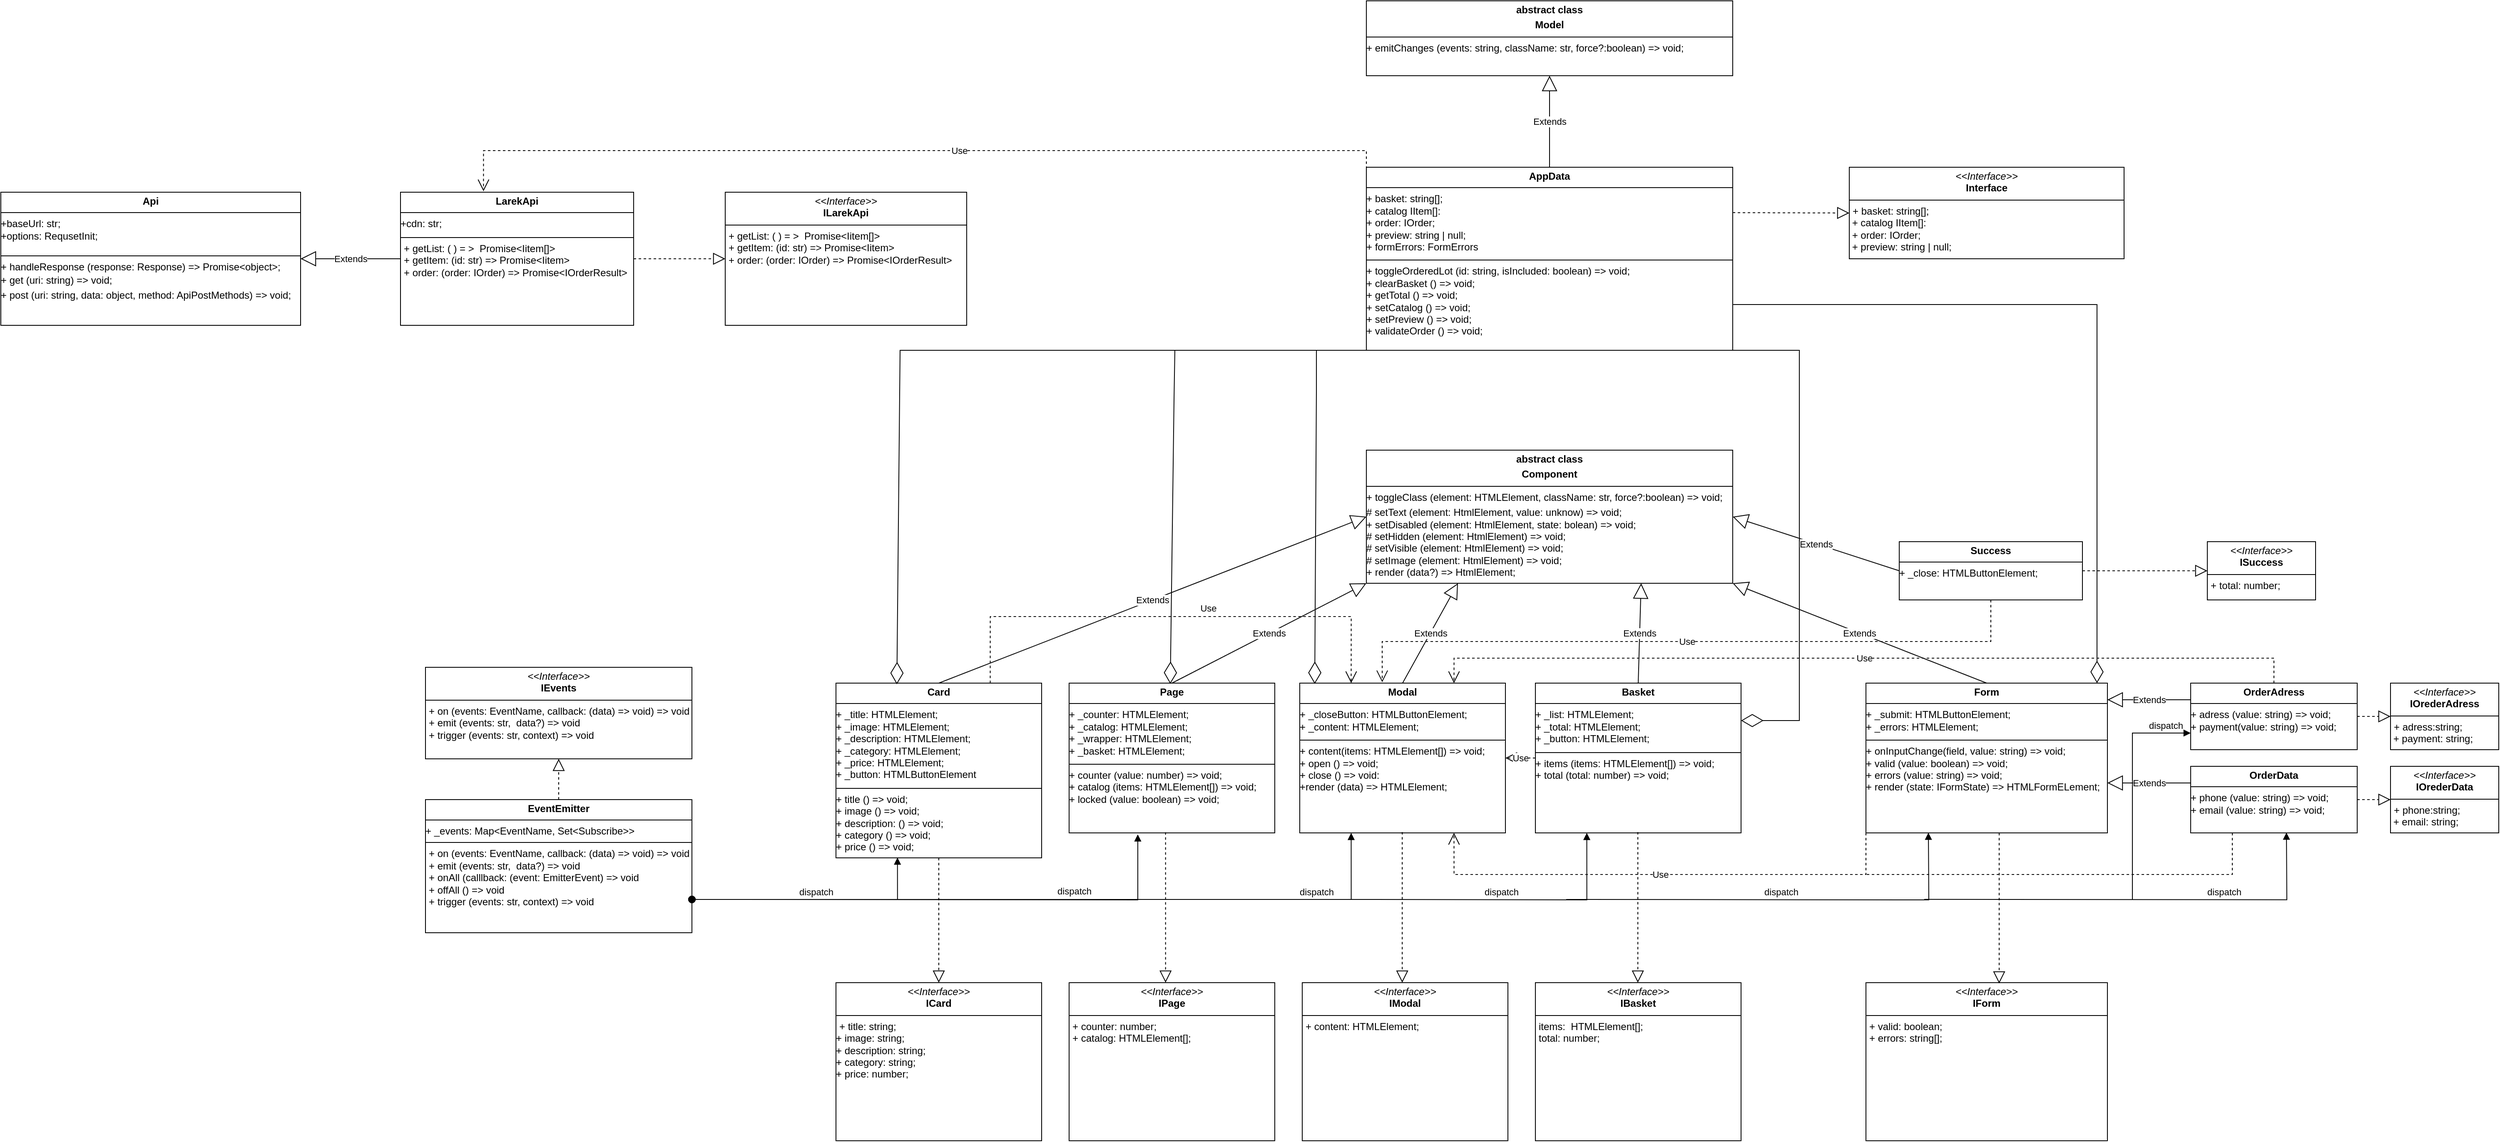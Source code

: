 <mxfile version="24.4.0" type="github">
  <diagram name="Страница — 1" id="z3P2CDi4im3vI8IVjc8o">
    <mxGraphModel dx="4687" dy="3501" grid="1" gridSize="10" guides="1" tooltips="1" connect="1" arrows="1" fold="1" page="1" pageScale="1" pageWidth="827" pageHeight="1169" background="#ffffff" math="0" shadow="0">
      <root>
        <mxCell id="0" />
        <mxCell id="1" parent="0" />
        <mxCell id="5842s0LLyivOS5_dFz7O-1" value="&lt;p style=&quot;margin:0px;margin-top:4px;text-align:center;&quot;&gt;&lt;i&gt;&amp;lt;&amp;lt;Interface&amp;gt;&amp;gt;&lt;/i&gt;&lt;br&gt;&lt;b&gt;ILarekApi&lt;/b&gt;&lt;/p&gt;&lt;hr size=&quot;1&quot; style=&quot;border-style:solid;&quot;&gt;&lt;p style=&quot;margin:0px;margin-left:4px;&quot;&gt;&lt;span style=&quot;background-color: initial;&quot;&gt;+ getList: ( ) = &amp;gt;&amp;nbsp; Promise&amp;lt;Iitem[]&amp;gt;&lt;/span&gt;&lt;br&gt;&lt;/p&gt;&lt;p style=&quot;margin:0px;margin-left:4px;&quot;&gt;+ getItem: (id: str) =&amp;gt; Promise&amp;lt;Iitem&amp;gt;&lt;/p&gt;&lt;p style=&quot;margin:0px;margin-left:4px;&quot;&gt;+ order: (order: IOrder) =&amp;gt; Promise&amp;lt;IOrderResult&amp;gt;&lt;/p&gt;" style="verticalAlign=top;align=left;overflow=fill;html=1;whiteSpace=wrap;" parent="1" vertex="1">
          <mxGeometry x="-1410" y="-1190" width="290" height="160" as="geometry" />
        </mxCell>
        <mxCell id="5842s0LLyivOS5_dFz7O-2" value="&lt;p style=&quot;margin:0px;margin-top:4px;text-align:center;&quot;&gt;&lt;b&gt;LarekApi&lt;/b&gt;&lt;/p&gt;&lt;hr size=&quot;1&quot; style=&quot;border-style:solid;&quot;&gt;+cdn: str;&lt;br&gt;&lt;div style=&quot;height:2px;&quot;&gt;&lt;/div&gt;&lt;hr size=&quot;1&quot; style=&quot;border-style:solid;&quot;&gt;&lt;div style=&quot;height:2px;&quot;&gt;&lt;p style=&quot;margin: 0px 0px 0px 4px;&quot;&gt;&lt;span style=&quot;background-color: initial;&quot;&gt;+ getList: ( ) = &amp;gt;&amp;nbsp; Promise&amp;lt;Iitem[]&amp;gt;&lt;/span&gt;&lt;br&gt;&lt;/p&gt;&lt;p style=&quot;margin: 0px 0px 0px 4px;&quot;&gt;+ getItem: (id: str) =&amp;gt; Promise&amp;lt;Iitem&amp;gt;&lt;/p&gt;&lt;p style=&quot;margin: 0px 0px 0px 4px;&quot;&gt;+ order: (order: IOrder) =&amp;gt; Promise&amp;lt;IOrderResult&amp;gt;&lt;/p&gt;&lt;/div&gt;" style="verticalAlign=top;align=left;overflow=fill;html=1;whiteSpace=wrap;" parent="1" vertex="1">
          <mxGeometry x="-1800" y="-1190" width="280" height="160" as="geometry" />
        </mxCell>
        <mxCell id="5842s0LLyivOS5_dFz7O-3" value="" style="endArrow=block;dashed=1;endFill=0;endSize=12;html=1;rounded=0;exitX=1;exitY=0.5;exitDx=0;exitDy=0;entryX=0;entryY=0.5;entryDx=0;entryDy=0;" parent="1" source="5842s0LLyivOS5_dFz7O-2" target="5842s0LLyivOS5_dFz7O-1" edge="1">
          <mxGeometry width="160" relative="1" as="geometry">
            <mxPoint x="-1660" y="-1060" as="sourcePoint" />
            <mxPoint x="-1500" y="-1060" as="targetPoint" />
          </mxGeometry>
        </mxCell>
        <mxCell id="5842s0LLyivOS5_dFz7O-4" value="&lt;p style=&quot;margin:0px;margin-top:4px;text-align:center;&quot;&gt;&lt;b&gt;Api&lt;/b&gt;&lt;/p&gt;&lt;hr size=&quot;1&quot; style=&quot;border-style:solid;&quot;&gt;+baseUrl: str;&lt;div&gt;+options: RequsetInit;&lt;br&gt;&lt;div style=&quot;height:2px;&quot;&gt;&lt;br&gt;&lt;/div&gt;&lt;div style=&quot;height:2px;&quot;&gt;&lt;br&gt;&lt;/div&gt;&lt;div style=&quot;height:2px;&quot;&gt;&lt;br&gt;&lt;/div&gt;&lt;div style=&quot;height:2px;&quot;&gt;&lt;br&gt;&lt;/div&gt;&lt;div style=&quot;height:2px;&quot;&gt;&lt;br&gt;&lt;/div&gt;&lt;hr size=&quot;1&quot; style=&quot;border-style:solid;&quot;&gt;&lt;div style=&quot;height:2px;&quot;&gt;+ handleResponse (response: Response) =&amp;gt; Promise&amp;lt;object&amp;gt;;&lt;/div&gt;&lt;/div&gt;&lt;div style=&quot;height:2px;&quot;&gt;&lt;br&gt;&lt;/div&gt;&lt;div style=&quot;height:2px;&quot;&gt;&lt;br&gt;&lt;/div&gt;&lt;div style=&quot;height:2px;&quot;&gt;&lt;br&gt;&lt;/div&gt;&lt;div style=&quot;height:2px;&quot;&gt;&lt;br&gt;&lt;/div&gt;&lt;div style=&quot;height:2px;&quot;&gt;&lt;br&gt;&lt;/div&gt;&lt;div style=&quot;height:2px;&quot;&gt;&lt;br&gt;&lt;/div&gt;&lt;div style=&quot;height:2px;&quot;&gt;&lt;br&gt;&lt;/div&gt;&lt;div style=&quot;height:2px;&quot;&gt;+ get (uri: string) =&amp;gt; void;&lt;/div&gt;&lt;div style=&quot;height:2px;&quot;&gt;&lt;br&gt;&lt;/div&gt;&lt;div style=&quot;height:2px;&quot;&gt;&lt;br&gt;&lt;/div&gt;&lt;div style=&quot;height:2px;&quot;&gt;&lt;br&gt;&lt;/div&gt;&lt;div style=&quot;height:2px;&quot;&gt;&lt;br&gt;&lt;/div&gt;&lt;div style=&quot;height:2px;&quot;&gt;&lt;br&gt;&lt;/div&gt;&lt;div style=&quot;height:2px;&quot;&gt;&lt;br&gt;&lt;/div&gt;&lt;div style=&quot;height:2px;&quot;&gt;&lt;br&gt;&lt;/div&gt;&lt;div style=&quot;height:2px;&quot;&gt;&lt;br&gt;&lt;/div&gt;&lt;div style=&quot;height:2px;&quot;&gt;+ post (uri: string, data: object, method: ApiPostMethods) =&amp;gt; void;&lt;/div&gt;" style="verticalAlign=top;align=left;overflow=fill;html=1;whiteSpace=wrap;" parent="1" vertex="1">
          <mxGeometry x="-2280" y="-1190" width="360" height="160" as="geometry" />
        </mxCell>
        <mxCell id="5842s0LLyivOS5_dFz7O-5" value="Extends" style="endArrow=block;endSize=16;endFill=0;html=1;rounded=0;exitX=0;exitY=0.5;exitDx=0;exitDy=0;" parent="1" source="5842s0LLyivOS5_dFz7O-2" target="5842s0LLyivOS5_dFz7O-4" edge="1">
          <mxGeometry width="160" relative="1" as="geometry">
            <mxPoint x="-1800" y="-1080" as="sourcePoint" />
            <mxPoint x="-1890" y="-1210" as="targetPoint" />
          </mxGeometry>
        </mxCell>
        <mxCell id="5842s0LLyivOS5_dFz7O-6" value="&lt;p style=&quot;margin:0px;margin-top:4px;text-align:center;&quot;&gt;&lt;i&gt;&amp;lt;&amp;lt;Interface&amp;gt;&amp;gt;&lt;/i&gt;&lt;br&gt;&lt;b&gt;IEvents&lt;/b&gt;&lt;/p&gt;&lt;hr size=&quot;1&quot; style=&quot;border-style:solid;&quot;&gt;&lt;p style=&quot;margin:0px;margin-left:4px;&quot;&gt;+ on (events: EventName, callback: (data) =&amp;gt; void) =&amp;gt; void&lt;br&gt;+&amp;nbsp;&lt;span style=&quot;background-color: initial;&quot;&gt;emit (events: str,&amp;nbsp; data?) =&amp;gt; void&lt;/span&gt;&lt;/p&gt;&lt;p style=&quot;margin:0px;margin-left:4px;&quot;&gt;&lt;span style=&quot;background-color: initial;&quot;&gt;+&amp;nbsp;&lt;/span&gt;&lt;span style=&quot;background-color: initial;&quot;&gt;trigger (events: str, context) =&amp;gt; void&lt;/span&gt;&lt;/p&gt;&lt;p style=&quot;margin:0px;margin-left:4px;&quot;&gt;&lt;br&gt;&lt;/p&gt;" style="verticalAlign=top;align=left;overflow=fill;html=1;whiteSpace=wrap;" parent="1" vertex="1">
          <mxGeometry x="-1770" y="-619" width="320" height="110" as="geometry" />
        </mxCell>
        <mxCell id="5842s0LLyivOS5_dFz7O-7" value="&lt;p style=&quot;margin:0px;margin-top:4px;text-align:center;&quot;&gt;&lt;b&gt;EventEmitter&lt;/b&gt;&lt;/p&gt;&lt;hr size=&quot;1&quot; style=&quot;border-style:solid;&quot;&gt;&lt;div style=&quot;height:2px;&quot;&gt;+ _events: Map&amp;lt;EventName, Set&amp;lt;Subscribe&amp;gt;&amp;gt;&lt;/div&gt;&lt;div style=&quot;height:2px;&quot;&gt;&lt;br&gt;&lt;/div&gt;&lt;div style=&quot;height:2px;&quot;&gt;&lt;br&gt;&lt;/div&gt;&lt;div style=&quot;height:2px;&quot;&gt;&lt;br&gt;&lt;/div&gt;&lt;div style=&quot;height:2px;&quot;&gt;&lt;br&gt;&lt;/div&gt;&lt;div style=&quot;height:2px;&quot;&gt;&lt;br&gt;&lt;/div&gt;&lt;div style=&quot;height:2px;&quot;&gt;&lt;br&gt;&lt;/div&gt;&lt;hr size=&quot;1&quot; style=&quot;border-style:solid;&quot;&gt;&lt;div style=&quot;height:2px;&quot;&gt;&lt;p style=&quot;margin: 4px 0px 0px; text-align: center;&quot;&gt;&lt;/p&gt;&lt;p style=&quot;margin: 0px 0px 0px 4px;&quot;&gt;+ on (events: EventName, callback: (data) =&amp;gt; void) =&amp;gt; void&lt;br&gt;+&amp;nbsp;&lt;span style=&quot;background-color: initial;&quot;&gt;emit (events: str,&amp;nbsp; data?) =&amp;gt; void&lt;/span&gt;&lt;/p&gt;&lt;p style=&quot;margin: 0px 0px 0px 4px;&quot;&gt;&lt;span style=&quot;background-color: initial;&quot;&gt;+ onAll (calllback: (event: EmitterEvent) =&amp;gt; void&lt;/span&gt;&lt;/p&gt;&lt;p style=&quot;margin: 0px 0px 0px 4px;&quot;&gt;&lt;span style=&quot;background-color: initial;&quot;&gt;+ offAll () =&amp;gt; void&lt;/span&gt;&lt;/p&gt;&lt;p style=&quot;margin: 0px 0px 0px 4px;&quot;&gt;&lt;span style=&quot;background-color: initial;&quot;&gt;+&amp;nbsp;&lt;/span&gt;&lt;span style=&quot;background-color: initial;&quot;&gt;trigger (events: str, context) =&amp;gt; void&lt;/span&gt;&lt;/p&gt;&lt;p style=&quot;margin: 0px 0px 0px 4px;&quot;&gt;&lt;br&gt;&lt;/p&gt;&lt;/div&gt;" style="verticalAlign=top;align=left;overflow=fill;html=1;whiteSpace=wrap;" parent="1" vertex="1">
          <mxGeometry x="-1770" y="-460" width="320" height="160" as="geometry" />
        </mxCell>
        <mxCell id="5842s0LLyivOS5_dFz7O-8" value="" style="endArrow=block;dashed=1;endFill=0;endSize=12;html=1;rounded=0;exitX=0.5;exitY=0;exitDx=0;exitDy=0;entryX=0.5;entryY=1;entryDx=0;entryDy=0;" parent="1" source="5842s0LLyivOS5_dFz7O-7" target="5842s0LLyivOS5_dFz7O-6" edge="1">
          <mxGeometry width="160" relative="1" as="geometry">
            <mxPoint x="90" y="560" as="sourcePoint" />
            <mxPoint x="200" y="560" as="targetPoint" />
          </mxGeometry>
        </mxCell>
        <mxCell id="5842s0LLyivOS5_dFz7O-10" value="&lt;p style=&quot;margin:0px;margin-top:4px;text-align:center;&quot;&gt;&lt;b&gt;abstract class&lt;/b&gt;&lt;/p&gt;&lt;p style=&quot;margin:0px;margin-top:4px;text-align:center;&quot;&gt;&lt;b&gt;Component&lt;/b&gt;&lt;/p&gt;&lt;hr size=&quot;1&quot; style=&quot;border-style:solid;&quot;&gt;&lt;div style=&quot;height:2px;&quot;&gt;+ toggleClass (element: HTMLElement, className: str, force?:boolean) =&amp;gt; void;&lt;/div&gt;&lt;div style=&quot;height:2px;&quot;&gt;&lt;br&gt;&lt;/div&gt;&lt;div style=&quot;height:2px;&quot;&gt;&lt;br&gt;# setText (element: HtmlElement, value: unknow) =&amp;gt; void;&lt;br&gt;+ setDisabled (&lt;span style=&quot;background-color: initial;&quot;&gt;element: HtmlElement, state: bolean) =&amp;gt; void;&lt;br&gt;# setHidden (&lt;/span&gt;&lt;span style=&quot;background-color: initial;&quot;&gt;element: HtmlElement&lt;/span&gt;&lt;span style=&quot;background-color: initial;&quot;&gt;) =&amp;gt; void;&lt;br&gt;# setVisible (&lt;/span&gt;&lt;span style=&quot;background-color: initial;&quot;&gt;element: HtmlElement) =&amp;gt; void;&lt;br&gt;# setImage (&lt;/span&gt;&lt;span style=&quot;background-color: initial;&quot;&gt;element: HtmlElement) =&amp;gt; void;&lt;br&gt;+ render (data?) =&amp;gt;&amp;nbsp;&lt;/span&gt;&lt;span style=&quot;background-color: initial;&quot;&gt;HtmlElement;&lt;/span&gt;&lt;/div&gt;&lt;div style=&quot;height:2px;&quot;&gt;&lt;br&gt;&lt;/div&gt;&lt;div style=&quot;height:2px;&quot;&gt;&lt;br&gt;&lt;/div&gt;&lt;div style=&quot;height:2px;&quot;&gt;&lt;br&gt;&lt;/div&gt;&lt;div style=&quot;height:2px;&quot;&gt;&lt;br&gt;&lt;/div&gt;&lt;div style=&quot;height:2px;&quot;&gt;&lt;br&gt;&lt;/div&gt;&lt;div style=&quot;height:2px;&quot;&gt;&lt;/div&gt;" style="verticalAlign=top;align=left;overflow=fill;html=1;whiteSpace=wrap;" parent="1" vertex="1">
          <mxGeometry x="-640" y="-880" width="440" height="160" as="geometry" />
        </mxCell>
        <mxCell id="5842s0LLyivOS5_dFz7O-11" value="&lt;p style=&quot;margin:0px;margin-top:4px;text-align:center;&quot;&gt;&lt;b&gt;Page&lt;/b&gt;&lt;/p&gt;&lt;hr size=&quot;1&quot; style=&quot;border-style:solid;&quot;&gt;+ _counter: HTMLElement;&lt;div&gt;+ _catalog: HTMLElement;&lt;/div&gt;&lt;div&gt;+ _wrapper: HTMLElement;&lt;/div&gt;&lt;div&gt;+ _basket: HTMLElement;&lt;br&gt;&lt;div style=&quot;height:2px;&quot;&gt;&lt;br&gt;&lt;/div&gt;&lt;hr size=&quot;1&quot; style=&quot;border-style:solid;&quot;&gt;&lt;div style=&quot;height:2px;&quot;&gt;+ counter (value: number) =&amp;gt; void;&lt;br&gt;+ catalog (items:&amp;nbsp;&lt;span style=&quot;background-color: initial;&quot;&gt;HTMLElement[]) =&amp;gt; void;&lt;br&gt;+ locked (value: boolean) =&amp;gt; void;&lt;/span&gt;&lt;/div&gt;&lt;/div&gt;" style="verticalAlign=top;align=left;overflow=fill;html=1;whiteSpace=wrap;" parent="1" vertex="1">
          <mxGeometry x="-997" y="-600" width="247" height="180" as="geometry" />
        </mxCell>
        <mxCell id="5842s0LLyivOS5_dFz7O-12" value="&lt;p style=&quot;margin:0px;margin-top:4px;text-align:center;&quot;&gt;&lt;i&gt;&amp;lt;&amp;lt;Interface&amp;gt;&amp;gt;&lt;/i&gt;&lt;br&gt;&lt;b&gt;IPage&lt;/b&gt;&lt;/p&gt;&lt;hr size=&quot;1&quot; style=&quot;border-style:solid;&quot;&gt;&lt;p style=&quot;margin:0px;margin-left:4px;&quot;&gt;+ counter: number;&lt;br&gt;+ catalog: HTMLElement[];&lt;/p&gt;&lt;p style=&quot;margin:0px;margin-left:4px;&quot;&gt;&lt;br&gt;&lt;/p&gt;&lt;p style=&quot;margin:0px;margin-left:4px;&quot;&gt;&lt;br&gt;&lt;/p&gt;" style="verticalAlign=top;align=left;overflow=fill;html=1;whiteSpace=wrap;" parent="1" vertex="1">
          <mxGeometry x="-997" y="-240" width="247" height="190" as="geometry" />
        </mxCell>
        <mxCell id="5842s0LLyivOS5_dFz7O-14" value="&lt;p style=&quot;margin:0px;margin-top:4px;text-align:center;&quot;&gt;&lt;b&gt;Modal&lt;/b&gt;&lt;/p&gt;&lt;hr size=&quot;1&quot; style=&quot;border-style:solid;&quot;&gt;+ _closeButton: HTMLButtonElement;&lt;div&gt;+ _content: HTMLElement;&lt;/div&gt;&lt;div&gt;&lt;div style=&quot;height:2px;&quot;&gt;&lt;br&gt;&lt;/div&gt;&lt;hr size=&quot;1&quot; style=&quot;border-style:solid;&quot;&gt;&lt;div style=&quot;height:2px;&quot;&gt;+ content(items:&amp;nbsp;&lt;span style=&quot;background-color: initial;&quot;&gt;HTMLElement[]) =&amp;gt; void;&lt;br&gt;+ open () =&amp;gt; void;&lt;br&gt;+ close () =&amp;gt; void:&lt;br&gt;+render (data) =&amp;gt; HTMLElement;&lt;/span&gt;&lt;/div&gt;&lt;/div&gt;" style="verticalAlign=top;align=left;overflow=fill;html=1;whiteSpace=wrap;" parent="1" vertex="1">
          <mxGeometry x="-720" y="-600" width="247" height="180" as="geometry" />
        </mxCell>
        <mxCell id="5842s0LLyivOS5_dFz7O-15" value="&lt;p style=&quot;margin:0px;margin-top:4px;text-align:center;&quot;&gt;&lt;i&gt;&amp;lt;&amp;lt;Interface&amp;gt;&amp;gt;&lt;/i&gt;&lt;br&gt;&lt;b&gt;IModal&lt;/b&gt;&lt;/p&gt;&lt;hr size=&quot;1&quot; style=&quot;border-style:solid;&quot;&gt;&lt;p style=&quot;margin:0px;margin-left:4px;&quot;&gt;+ content: HTMLElement;&lt;br&gt;&lt;/p&gt;&lt;p style=&quot;margin:0px;margin-left:4px;&quot;&gt;&lt;br&gt;&lt;/p&gt;" style="verticalAlign=top;align=left;overflow=fill;html=1;whiteSpace=wrap;" parent="1" vertex="1">
          <mxGeometry x="-717" y="-240" width="247" height="190" as="geometry" />
        </mxCell>
        <mxCell id="5842s0LLyivOS5_dFz7O-16" value="&lt;p style=&quot;margin:0px;margin-top:4px;text-align:center;&quot;&gt;&lt;b&gt;Basket&lt;/b&gt;&lt;/p&gt;&lt;hr size=&quot;1&quot; style=&quot;border-style:solid;&quot;&gt;+ _list: HTMLElement;&lt;div&gt;+ _total: HTMLElement;&lt;/div&gt;&lt;div&gt;+ _button: HTMLElement;&lt;/div&gt;&lt;div&gt;&lt;div style=&quot;height:2px;&quot;&gt;&lt;br&gt;&lt;/div&gt;&lt;hr size=&quot;1&quot; style=&quot;border-style:solid;&quot;&gt;&lt;div style=&quot;height:2px;&quot;&gt;+ items (items: HTMLElement[]) =&amp;gt; void;&lt;span style=&quot;background-color: initial;&quot;&gt;&lt;br&gt;+ total (total: number) =&amp;gt; void;&lt;/span&gt;&lt;/div&gt;&lt;/div&gt;" style="verticalAlign=top;align=left;overflow=fill;html=1;whiteSpace=wrap;" parent="1" vertex="1">
          <mxGeometry x="-437" y="-600" width="247" height="180" as="geometry" />
        </mxCell>
        <mxCell id="5842s0LLyivOS5_dFz7O-17" value="&lt;p style=&quot;margin:0px;margin-top:4px;text-align:center;&quot;&gt;&lt;i&gt;&amp;lt;&amp;lt;Interface&amp;gt;&amp;gt;&lt;/i&gt;&lt;br&gt;&lt;b&gt;IBasket&lt;/b&gt;&lt;/p&gt;&lt;hr size=&quot;1&quot; style=&quot;border-style:solid;&quot;&gt;&lt;p style=&quot;margin:0px;margin-left:4px;&quot;&gt;items:&amp;nbsp;&amp;nbsp;HTMLElement[];&lt;span style=&quot;background-color: initial;&quot;&gt;&lt;br&gt;total: number;&lt;/span&gt;&lt;br&gt;&lt;/p&gt;" style="verticalAlign=top;align=left;overflow=fill;html=1;whiteSpace=wrap;" parent="1" vertex="1">
          <mxGeometry x="-437" y="-240" width="247" height="190" as="geometry" />
        </mxCell>
        <mxCell id="5842s0LLyivOS5_dFz7O-18" value="&lt;p style=&quot;margin:0px;margin-top:4px;text-align:center;&quot;&gt;&lt;b&gt;Form&lt;/b&gt;&lt;/p&gt;&lt;hr size=&quot;1&quot; style=&quot;border-style:solid;&quot;&gt;+ _submit: HTMLButtonElement;&lt;div&gt;+ _errors: HTMLElement;&lt;br&gt;&lt;div style=&quot;height:2px;&quot;&gt;&lt;/div&gt;&lt;hr size=&quot;1&quot; style=&quot;border-style:solid;&quot;&gt;&lt;div style=&quot;height:2px;&quot;&gt;+ onInputChange(field, value: string) =&amp;gt; void;&lt;br&gt;+ valid (value: boolean) =&amp;gt; void;&lt;br&gt;+ errors (value: string) =&amp;gt; void;&lt;br&gt;+ render (state: IFormState) =&amp;gt; HTMLFormELement;&lt;/div&gt;&lt;/div&gt;" style="verticalAlign=top;align=left;overflow=fill;html=1;whiteSpace=wrap;" parent="1" vertex="1">
          <mxGeometry x="-40" y="-600" width="290" height="180" as="geometry" />
        </mxCell>
        <mxCell id="5842s0LLyivOS5_dFz7O-19" value="&lt;p style=&quot;margin:0px;margin-top:4px;text-align:center;&quot;&gt;&lt;i&gt;&amp;lt;&amp;lt;Interface&amp;gt;&amp;gt;&lt;/i&gt;&lt;br&gt;&lt;b&gt;IForm&lt;/b&gt;&lt;/p&gt;&lt;hr size=&quot;1&quot; style=&quot;border-style:solid;&quot;&gt;&lt;p style=&quot;margin:0px;margin-left:4px;&quot;&gt;+ valid: boolean;&lt;br&gt;+ errors: string[];&lt;br&gt;&lt;/p&gt;" style="verticalAlign=top;align=left;overflow=fill;html=1;whiteSpace=wrap;" parent="1" vertex="1">
          <mxGeometry x="-40" y="-240" width="290" height="190" as="geometry" />
        </mxCell>
        <mxCell id="5842s0LLyivOS5_dFz7O-20" value="&lt;p style=&quot;margin:0px;margin-top:4px;text-align:center;&quot;&gt;&lt;b&gt;OrderData&lt;/b&gt;&lt;/p&gt;&lt;hr size=&quot;1&quot; style=&quot;border-style:solid;&quot;&gt;+ phone (value: string) =&amp;gt; void;&lt;div&gt;+ email (value: string) =&amp;gt; void;&lt;br&gt;&lt;div style=&quot;height:2px;&quot;&gt;&lt;/div&gt;&lt;div style=&quot;height:2px;&quot;&gt;&lt;br&gt;&lt;/div&gt;&lt;/div&gt;" style="verticalAlign=top;align=left;overflow=fill;html=1;whiteSpace=wrap;" parent="1" vertex="1">
          <mxGeometry x="350" y="-500" width="200" height="80" as="geometry" />
        </mxCell>
        <mxCell id="5842s0LLyivOS5_dFz7O-21" value="&lt;p style=&quot;margin:0px;margin-top:4px;text-align:center;&quot;&gt;&lt;i&gt;&amp;lt;&amp;lt;Interface&amp;gt;&amp;gt;&lt;/i&gt;&lt;br&gt;&lt;b&gt;IOrederData&lt;/b&gt;&lt;/p&gt;&lt;hr size=&quot;1&quot; style=&quot;border-style:solid;&quot;&gt;&lt;p style=&quot;margin:0px;margin-left:4px;&quot;&gt;+ phone:string;&lt;/p&gt;&lt;div&gt;&amp;nbsp;+ email: string;&lt;br&gt;&lt;/div&gt;" style="verticalAlign=top;align=left;overflow=fill;html=1;whiteSpace=wrap;" parent="1" vertex="1">
          <mxGeometry x="590" y="-500" width="130" height="80" as="geometry" />
        </mxCell>
        <mxCell id="5842s0LLyivOS5_dFz7O-23" value="&lt;p style=&quot;margin:0px;margin-top:4px;text-align:center;&quot;&gt;&lt;b&gt;OrderAdress&lt;/b&gt;&lt;/p&gt;&lt;hr size=&quot;1&quot; style=&quot;border-style:solid;&quot;&gt;+ adress (value: string) =&amp;gt; void;&lt;div&gt;+ payment(value: string) =&amp;gt; void;&lt;br&gt;&lt;div style=&quot;height:2px;&quot;&gt;&lt;/div&gt;&lt;div style=&quot;height:2px;&quot;&gt;&lt;br&gt;&lt;/div&gt;&lt;/div&gt;" style="verticalAlign=top;align=left;overflow=fill;html=1;whiteSpace=wrap;" parent="1" vertex="1">
          <mxGeometry x="350" y="-600" width="200" height="80" as="geometry" />
        </mxCell>
        <mxCell id="5842s0LLyivOS5_dFz7O-24" value="&lt;p style=&quot;margin:0px;margin-top:4px;text-align:center;&quot;&gt;&lt;i&gt;&amp;lt;&amp;lt;Interface&amp;gt;&amp;gt;&lt;/i&gt;&lt;br&gt;&lt;b&gt;IOrederAdress&lt;/b&gt;&lt;/p&gt;&lt;hr size=&quot;1&quot; style=&quot;border-style:solid;&quot;&gt;&lt;p style=&quot;margin:0px;margin-left:4px;&quot;&gt;+ adress:string;&lt;/p&gt;&lt;div&gt;&amp;nbsp;+ payment: string;&lt;br&gt;&lt;/div&gt;" style="verticalAlign=top;align=left;overflow=fill;html=1;whiteSpace=wrap;" parent="1" vertex="1">
          <mxGeometry x="590" y="-600" width="130" height="80" as="geometry" />
        </mxCell>
        <mxCell id="5842s0LLyivOS5_dFz7O-27" value="&lt;p style=&quot;margin:0px;margin-top:4px;text-align:center;&quot;&gt;&lt;b&gt;Card&lt;/b&gt;&lt;/p&gt;&lt;hr size=&quot;1&quot; style=&quot;border-style:solid;&quot;&gt;+ _title: HTMLElement;&lt;div&gt;+ _image: HTMLElement;&lt;/div&gt;&lt;div&gt;+ _description: HTMLElement;&lt;/div&gt;&lt;div&gt;+ _category: HTMLElement;&lt;/div&gt;&lt;div&gt;+ _price: HTMLElement;&lt;/div&gt;&lt;div&gt;+ _button: HTMLButtonElement&lt;br&gt;&lt;div style=&quot;height:2px;&quot;&gt;&lt;br&gt;&lt;/div&gt;&lt;hr size=&quot;1&quot; style=&quot;border-style:solid;&quot;&gt;&lt;div style=&quot;height:2px;&quot;&gt;+ title () =&amp;gt; void;&lt;div&gt;+ image () =&amp;gt; void;&lt;/div&gt;&lt;div&gt;+ description: () =&amp;gt; void;&lt;/div&gt;&lt;div&gt;+ category () =&amp;gt; void;&lt;/div&gt;&lt;div&gt;+ price () =&amp;gt; void;&lt;/div&gt;&lt;div&gt;&lt;br&gt;&lt;/div&gt;&lt;/div&gt;&lt;/div&gt;" style="verticalAlign=top;align=left;overflow=fill;html=1;whiteSpace=wrap;" parent="1" vertex="1">
          <mxGeometry x="-1277" y="-600" width="247" height="210" as="geometry" />
        </mxCell>
        <mxCell id="5842s0LLyivOS5_dFz7O-28" value="&lt;p style=&quot;margin:0px;margin-top:4px;text-align:center;&quot;&gt;&lt;i&gt;&amp;lt;&amp;lt;Interface&amp;gt;&amp;gt;&lt;/i&gt;&lt;br&gt;&lt;b&gt;ICard&lt;/b&gt;&lt;/p&gt;&lt;hr size=&quot;1&quot; style=&quot;border-style:solid;&quot;&gt;&lt;p style=&quot;margin:0px;margin-left:4px;&quot;&gt;+ title: string;&lt;/p&gt;&lt;div&gt;+ image: string;&lt;/div&gt;&lt;div&gt;+ description: string;&lt;/div&gt;&lt;div&gt;+ category: string;&lt;/div&gt;&lt;div&gt;+ price: number;&lt;/div&gt;&lt;div&gt;&lt;br&gt;&lt;/div&gt;" style="verticalAlign=top;align=left;overflow=fill;html=1;whiteSpace=wrap;" parent="1" vertex="1">
          <mxGeometry x="-1277" y="-240" width="247" height="190" as="geometry" />
        </mxCell>
        <mxCell id="5842s0LLyivOS5_dFz7O-29" value="" style="endArrow=block;dashed=1;endFill=0;endSize=12;html=1;rounded=0;exitX=0.469;exitY=0.996;exitDx=0;exitDy=0;exitPerimeter=0;entryX=0.469;entryY=0;entryDx=0;entryDy=0;entryPerimeter=0;" parent="1" source="5842s0LLyivOS5_dFz7O-11" target="5842s0LLyivOS5_dFz7O-12" edge="1">
          <mxGeometry width="160" relative="1" as="geometry">
            <mxPoint x="-970" y="-330" as="sourcePoint" />
            <mxPoint x="-810" y="-330" as="targetPoint" />
          </mxGeometry>
        </mxCell>
        <mxCell id="5842s0LLyivOS5_dFz7O-30" value="" style="endArrow=block;dashed=1;endFill=0;endSize=12;html=1;rounded=0;exitX=0.5;exitY=1;exitDx=0;exitDy=0;entryX=0.5;entryY=0;entryDx=0;entryDy=0;" parent="1" source="5842s0LLyivOS5_dFz7O-27" target="5842s0LLyivOS5_dFz7O-28" edge="1">
          <mxGeometry width="160" relative="1" as="geometry">
            <mxPoint x="-1233.5" y="-350" as="sourcePoint" />
            <mxPoint x="-1073.5" y="-350" as="targetPoint" />
          </mxGeometry>
        </mxCell>
        <mxCell id="5842s0LLyivOS5_dFz7O-31" value="" style="endArrow=block;dashed=1;endFill=0;endSize=12;html=1;rounded=0;exitX=0.469;exitY=0.996;exitDx=0;exitDy=0;exitPerimeter=0;entryX=0.469;entryY=0;entryDx=0;entryDy=0;entryPerimeter=0;" parent="1" edge="1">
          <mxGeometry width="160" relative="1" as="geometry">
            <mxPoint x="-596.93" y="-421" as="sourcePoint" />
            <mxPoint x="-596.93" y="-240" as="targetPoint" />
          </mxGeometry>
        </mxCell>
        <mxCell id="5842s0LLyivOS5_dFz7O-32" value="" style="endArrow=block;dashed=1;endFill=0;endSize=12;html=1;rounded=0;exitX=0.469;exitY=0.996;exitDx=0;exitDy=0;exitPerimeter=0;entryX=0.469;entryY=0;entryDx=0;entryDy=0;entryPerimeter=0;" parent="1" edge="1">
          <mxGeometry width="160" relative="1" as="geometry">
            <mxPoint x="-313.93" y="-421" as="sourcePoint" />
            <mxPoint x="-313.93" y="-240" as="targetPoint" />
          </mxGeometry>
        </mxCell>
        <mxCell id="5842s0LLyivOS5_dFz7O-33" value="" style="endArrow=block;dashed=1;endFill=0;endSize=12;html=1;rounded=0;exitX=0.469;exitY=0.996;exitDx=0;exitDy=0;exitPerimeter=0;entryX=0.469;entryY=0;entryDx=0;entryDy=0;entryPerimeter=0;" parent="1" edge="1">
          <mxGeometry width="160" relative="1" as="geometry">
            <mxPoint x="120" y="-420" as="sourcePoint" />
            <mxPoint x="120" y="-239" as="targetPoint" />
          </mxGeometry>
        </mxCell>
        <mxCell id="5842s0LLyivOS5_dFz7O-38" value="" style="endArrow=block;dashed=1;endFill=0;endSize=12;html=1;rounded=0;exitX=1;exitY=0.5;exitDx=0;exitDy=0;entryX=0;entryY=0.5;entryDx=0;entryDy=0;" parent="1" source="5842s0LLyivOS5_dFz7O-23" target="5842s0LLyivOS5_dFz7O-24" edge="1">
          <mxGeometry width="160" relative="1" as="geometry">
            <mxPoint x="590" y="-560" as="sourcePoint" />
            <mxPoint x="550" y="-560.05" as="targetPoint" />
          </mxGeometry>
        </mxCell>
        <mxCell id="5842s0LLyivOS5_dFz7O-39" value="" style="endArrow=block;dashed=1;endFill=0;endSize=12;html=1;rounded=0;exitX=1;exitY=0.5;exitDx=0;exitDy=0;entryX=0;entryY=0.5;entryDx=0;entryDy=0;" parent="1" source="5842s0LLyivOS5_dFz7O-20" target="5842s0LLyivOS5_dFz7O-21" edge="1">
          <mxGeometry width="160" relative="1" as="geometry">
            <mxPoint x="590" y="-460.13" as="sourcePoint" />
            <mxPoint x="550" y="-460.18" as="targetPoint" />
          </mxGeometry>
        </mxCell>
        <mxCell id="5842s0LLyivOS5_dFz7O-40" value="Extends" style="endArrow=block;endSize=16;endFill=0;html=1;rounded=0;exitX=0;exitY=0.5;exitDx=0;exitDy=0;" parent="1" edge="1">
          <mxGeometry width="160" relative="1" as="geometry">
            <mxPoint x="350" y="-580" as="sourcePoint" />
            <mxPoint x="250" y="-580" as="targetPoint" />
          </mxGeometry>
        </mxCell>
        <mxCell id="5842s0LLyivOS5_dFz7O-41" value="Extends" style="endArrow=block;endSize=16;endFill=0;html=1;rounded=0;exitX=0;exitY=0.5;exitDx=0;exitDy=0;" parent="1" edge="1">
          <mxGeometry width="160" relative="1" as="geometry">
            <mxPoint x="350" y="-480" as="sourcePoint" />
            <mxPoint x="250" y="-480" as="targetPoint" />
          </mxGeometry>
        </mxCell>
        <mxCell id="5842s0LLyivOS5_dFz7O-42" value="dispatch" style="html=1;verticalAlign=bottom;startArrow=oval;startFill=1;endArrow=block;startSize=8;rounded=0;exitX=1;exitY=0.75;exitDx=0;exitDy=0;edgeStyle=orthogonalEdgeStyle;entryX=0.299;entryY=0.998;entryDx=0;entryDy=0;entryPerimeter=0;" parent="1" source="5842s0LLyivOS5_dFz7O-7" target="5842s0LLyivOS5_dFz7O-27" edge="1">
          <mxGeometry width="60" relative="1" as="geometry">
            <mxPoint x="-1230" y="-320" as="sourcePoint" />
            <mxPoint x="-1200" y="-340" as="targetPoint" />
          </mxGeometry>
        </mxCell>
        <mxCell id="5842s0LLyivOS5_dFz7O-43" value="dispatch" style="html=1;verticalAlign=bottom;startArrow=oval;startFill=1;endArrow=block;startSize=8;rounded=0;edgeStyle=orthogonalEdgeStyle;entryX=0.334;entryY=1.01;entryDx=0;entryDy=0;entryPerimeter=0;" parent="1" target="5842s0LLyivOS5_dFz7O-11" edge="1">
          <mxGeometry x="0.495" y="1" width="60" relative="1" as="geometry">
            <mxPoint x="-1450" y="-340" as="sourcePoint" />
            <mxPoint x="-953" y="-390" as="targetPoint" />
            <mxPoint as="offset" />
          </mxGeometry>
        </mxCell>
        <mxCell id="5842s0LLyivOS5_dFz7O-44" value="dispatch" style="html=1;verticalAlign=bottom;startArrow=oval;startFill=1;endArrow=block;startSize=8;rounded=0;exitX=1;exitY=0.75;exitDx=0;exitDy=0;edgeStyle=orthogonalEdgeStyle;entryX=0.25;entryY=1;entryDx=0;entryDy=0;" parent="1" source="5842s0LLyivOS5_dFz7O-7" target="5842s0LLyivOS5_dFz7O-14" edge="1">
          <mxGeometry x="0.721" width="60" relative="1" as="geometry">
            <mxPoint x="-1430" y="-320" as="sourcePoint" />
            <mxPoint x="-810" y="-400" as="targetPoint" />
            <mxPoint as="offset" />
          </mxGeometry>
        </mxCell>
        <mxCell id="5842s0LLyivOS5_dFz7O-45" value="dispatch" style="html=1;verticalAlign=bottom;startArrow=none;startFill=0;endArrow=block;startSize=8;rounded=0;edgeStyle=orthogonalEdgeStyle;entryX=0.25;entryY=1;entryDx=0;entryDy=0;" parent="1" target="5842s0LLyivOS5_dFz7O-16" edge="1">
          <mxGeometry width="60" relative="1" as="geometry">
            <mxPoint x="-660" y="-340" as="sourcePoint" />
            <mxPoint x="-383" y="-390" as="targetPoint" />
          </mxGeometry>
        </mxCell>
        <mxCell id="5842s0LLyivOS5_dFz7O-46" value="dispatch" style="html=1;verticalAlign=bottom;startArrow=none;startFill=0;endArrow=block;startSize=8;rounded=0;edgeStyle=orthogonalEdgeStyle;entryX=0.25;entryY=1;entryDx=0;entryDy=0;" parent="1" edge="1">
          <mxGeometry width="60" relative="1" as="geometry">
            <mxPoint x="-400" y="-340" as="sourcePoint" />
            <mxPoint x="35" y="-420.25" as="targetPoint" />
          </mxGeometry>
        </mxCell>
        <mxCell id="5842s0LLyivOS5_dFz7O-47" value="dispatch" style="html=1;verticalAlign=bottom;startArrow=none;startFill=0;endArrow=block;startSize=8;rounded=0;edgeStyle=orthogonalEdgeStyle;entryX=0.25;entryY=1;entryDx=0;entryDy=0;" parent="1" edge="1">
          <mxGeometry x="0.395" width="60" relative="1" as="geometry">
            <mxPoint x="30" y="-340.09" as="sourcePoint" />
            <mxPoint x="465" y="-420.34" as="targetPoint" />
            <mxPoint as="offset" />
          </mxGeometry>
        </mxCell>
        <mxCell id="5842s0LLyivOS5_dFz7O-48" value="dispatch" style="html=1;verticalAlign=bottom;startArrow=none;startFill=0;endArrow=block;startSize=8;rounded=0;edgeStyle=orthogonalEdgeStyle;entryX=0;entryY=0.75;entryDx=0;entryDy=0;" parent="1" target="5842s0LLyivOS5_dFz7O-23" edge="1">
          <mxGeometry x="0.778" width="60" relative="1" as="geometry">
            <mxPoint x="280" y="-340" as="sourcePoint" />
            <mxPoint x="570" y="-340" as="targetPoint" />
            <Array as="points">
              <mxPoint x="280" y="-540" />
            </Array>
            <mxPoint as="offset" />
          </mxGeometry>
        </mxCell>
        <mxCell id="5842s0LLyivOS5_dFz7O-49" value="Extends" style="endArrow=block;endSize=16;endFill=0;html=1;rounded=0;exitX=0.5;exitY=0;exitDx=0;exitDy=0;entryX=0;entryY=0.5;entryDx=0;entryDy=0;" parent="1" source="5842s0LLyivOS5_dFz7O-27" target="5842s0LLyivOS5_dFz7O-10" edge="1">
          <mxGeometry width="160" relative="1" as="geometry">
            <mxPoint x="-1100" y="-660" as="sourcePoint" />
            <mxPoint x="-940" y="-660" as="targetPoint" />
          </mxGeometry>
        </mxCell>
        <mxCell id="5842s0LLyivOS5_dFz7O-50" value="Extends" style="endArrow=block;endSize=16;endFill=0;html=1;rounded=0;exitX=0.5;exitY=0;exitDx=0;exitDy=0;entryX=0;entryY=1;entryDx=0;entryDy=0;" parent="1" source="5842s0LLyivOS5_dFz7O-11" target="5842s0LLyivOS5_dFz7O-10" edge="1">
          <mxGeometry width="160" relative="1" as="geometry">
            <mxPoint x="-790" y="-590" as="sourcePoint" />
            <mxPoint x="-630" y="-590" as="targetPoint" />
          </mxGeometry>
        </mxCell>
        <mxCell id="5842s0LLyivOS5_dFz7O-51" value="Extends" style="endArrow=block;endSize=16;endFill=0;html=1;rounded=0;exitX=0.5;exitY=0;exitDx=0;exitDy=0;entryX=0.25;entryY=1;entryDx=0;entryDy=0;" parent="1" source="5842s0LLyivOS5_dFz7O-14" target="5842s0LLyivOS5_dFz7O-10" edge="1">
          <mxGeometry width="160" relative="1" as="geometry">
            <mxPoint x="-580" y="-600" as="sourcePoint" />
            <mxPoint x="-420" y="-600" as="targetPoint" />
          </mxGeometry>
        </mxCell>
        <mxCell id="5842s0LLyivOS5_dFz7O-52" value="Extends" style="endArrow=block;endSize=16;endFill=0;html=1;rounded=0;exitX=0.5;exitY=0;exitDx=0;exitDy=0;entryX=0.75;entryY=1;entryDx=0;entryDy=0;" parent="1" source="5842s0LLyivOS5_dFz7O-16" target="5842s0LLyivOS5_dFz7O-10" edge="1">
          <mxGeometry width="160" relative="1" as="geometry">
            <mxPoint x="-220" y="-630" as="sourcePoint" />
            <mxPoint x="-60" y="-630" as="targetPoint" />
          </mxGeometry>
        </mxCell>
        <mxCell id="5842s0LLyivOS5_dFz7O-53" value="Extends" style="endArrow=block;endSize=16;endFill=0;html=1;rounded=0;exitX=0.5;exitY=0;exitDx=0;exitDy=0;entryX=1;entryY=1;entryDx=0;entryDy=0;" parent="1" source="5842s0LLyivOS5_dFz7O-18" target="5842s0LLyivOS5_dFz7O-10" edge="1">
          <mxGeometry width="160" relative="1" as="geometry">
            <mxPoint x="-220" y="-630" as="sourcePoint" />
            <mxPoint x="-60" y="-630" as="targetPoint" />
          </mxGeometry>
        </mxCell>
        <mxCell id="5842s0LLyivOS5_dFz7O-54" value="&lt;p style=&quot;margin:0px;margin-top:4px;text-align:center;&quot;&gt;&lt;b&gt;abstract class&lt;/b&gt;&lt;/p&gt;&lt;p style=&quot;margin:0px;margin-top:4px;text-align:center;&quot;&gt;&lt;b&gt;Model&lt;/b&gt;&lt;/p&gt;&lt;hr size=&quot;1&quot; style=&quot;border-style:solid;&quot;&gt;&lt;div style=&quot;height:2px;&quot;&gt;+ emitChanges (events: string, className: str, force?:boolean) =&amp;gt; void;&lt;/div&gt;&lt;div style=&quot;height:2px;&quot;&gt;&lt;br&gt;&lt;/div&gt;&lt;div style=&quot;height:2px;&quot;&gt;&lt;br&gt;&lt;br&gt;&lt;/div&gt;" style="verticalAlign=top;align=left;overflow=fill;html=1;whiteSpace=wrap;" parent="1" vertex="1">
          <mxGeometry x="-640" y="-1420" width="440" height="90" as="geometry" />
        </mxCell>
        <mxCell id="5842s0LLyivOS5_dFz7O-55" value="&lt;p style=&quot;margin:0px;margin-top:4px;text-align:center;&quot;&gt;&lt;b&gt;AppData&lt;/b&gt;&lt;/p&gt;&lt;hr size=&quot;1&quot; style=&quot;border-style:solid;&quot;&gt;+ basket: string[];&lt;div&gt;+ catalog IItem[]:&amp;nbsp;&lt;/div&gt;&lt;div&gt;+ order: IOrder;&lt;/div&gt;&lt;div&gt;+ preview: string | null;&lt;/div&gt;&lt;div&gt;+ formErrors: FormErrors&lt;br&gt;&lt;div style=&quot;height:2px;&quot;&gt;&lt;/div&gt;&lt;hr size=&quot;1&quot; style=&quot;border-style:solid;&quot;&gt;&lt;div style=&quot;height:2px;&quot;&gt;+ toggleOrderedLot (id: string, isIncluded: boolean) =&amp;gt; void;&lt;br&gt;+ clearBasket () =&amp;gt; void;&lt;br&gt;+ getTotal&lt;span style=&quot;background-color: initial;&quot;&gt;&amp;nbsp;&lt;/span&gt;&lt;span style=&quot;background-color: initial;&quot;&gt;() =&amp;gt; void;&lt;br&gt;+ setCatalog&lt;/span&gt;&lt;span style=&quot;background-color: initial;&quot;&gt;&amp;nbsp;&lt;/span&gt;&lt;span style=&quot;background-color: initial;&quot;&gt;() =&amp;gt; void;&lt;br&gt;+ setPreview&lt;/span&gt;&lt;span style=&quot;background-color: initial;&quot;&gt;&amp;nbsp;&lt;/span&gt;&lt;span style=&quot;background-color: initial;&quot;&gt;() =&amp;gt; void;&lt;br&gt;+ validateOrder&lt;/span&gt;&lt;span style=&quot;background-color: initial;&quot;&gt;&amp;nbsp;&lt;/span&gt;&lt;span style=&quot;background-color: initial;&quot;&gt;() =&amp;gt; void;&lt;/span&gt;&lt;/div&gt;&lt;/div&gt;" style="verticalAlign=top;align=left;overflow=fill;html=1;whiteSpace=wrap;" parent="1" vertex="1">
          <mxGeometry x="-640" y="-1220" width="440" height="220" as="geometry" />
        </mxCell>
        <mxCell id="5842s0LLyivOS5_dFz7O-56" value="&lt;p style=&quot;margin:0px;margin-top:4px;text-align:center;&quot;&gt;&lt;i&gt;&amp;lt;&amp;lt;Interface&amp;gt;&amp;gt;&lt;/i&gt;&lt;br&gt;&lt;b&gt;Interface&lt;/b&gt;&lt;/p&gt;&lt;hr size=&quot;1&quot; style=&quot;border-style:solid;&quot;&gt;&lt;p style=&quot;margin:0px;margin-left:4px;&quot;&gt;+ basket: string[];&lt;/p&gt;&lt;div&gt;&amp;nbsp;+ catalog IItem[]:&amp;nbsp;&lt;/div&gt;&lt;div&gt;&amp;nbsp;+ order: IOrder;&lt;/div&gt;&lt;div&gt;&amp;nbsp;+ preview: string | null;&lt;/div&gt;&lt;div&gt;&lt;br&gt;&lt;/div&gt;" style="verticalAlign=top;align=left;overflow=fill;html=1;whiteSpace=wrap;" parent="1" vertex="1">
          <mxGeometry x="-60" y="-1220" width="330" height="110" as="geometry" />
        </mxCell>
        <mxCell id="5842s0LLyivOS5_dFz7O-57" value="" style="endArrow=block;dashed=1;endFill=0;endSize=12;html=1;rounded=0;entryX=0;entryY=0.5;entryDx=0;entryDy=0;" parent="1" target="5842s0LLyivOS5_dFz7O-56" edge="1">
          <mxGeometry width="160" relative="1" as="geometry">
            <mxPoint x="-200" y="-1165.45" as="sourcePoint" />
            <mxPoint x="-80" y="-1165.45" as="targetPoint" />
          </mxGeometry>
        </mxCell>
        <mxCell id="5842s0LLyivOS5_dFz7O-58" value="Extends" style="endArrow=block;endSize=16;endFill=0;html=1;rounded=0;exitX=0.5;exitY=0;exitDx=0;exitDy=0;entryX=0.5;entryY=1;entryDx=0;entryDy=0;" parent="1" source="5842s0LLyivOS5_dFz7O-55" target="5842s0LLyivOS5_dFz7O-54" edge="1">
          <mxGeometry width="160" relative="1" as="geometry">
            <mxPoint x="-330" y="-1240" as="sourcePoint" />
            <mxPoint x="-430" y="-1240" as="targetPoint" />
          </mxGeometry>
        </mxCell>
        <mxCell id="5842s0LLyivOS5_dFz7O-59" value="" style="endArrow=diamondThin;endFill=0;endSize=24;html=1;rounded=0;entryX=0.296;entryY=0.007;entryDx=0;entryDy=0;exitX=0;exitY=1;exitDx=0;exitDy=0;entryPerimeter=0;" parent="1" source="5842s0LLyivOS5_dFz7O-55" target="5842s0LLyivOS5_dFz7O-27" edge="1">
          <mxGeometry width="160" relative="1" as="geometry">
            <mxPoint x="-1215" y="-960" as="sourcePoint" />
            <mxPoint x="-1030" y="-760" as="targetPoint" />
            <Array as="points">
              <mxPoint x="-1200" y="-1000" />
            </Array>
          </mxGeometry>
        </mxCell>
        <mxCell id="5842s0LLyivOS5_dFz7O-60" value="" style="endArrow=diamondThin;endFill=0;endSize=24;html=1;rounded=0;entryX=0.296;entryY=0.007;entryDx=0;entryDy=0;entryPerimeter=0;" parent="1" edge="1">
          <mxGeometry width="160" relative="1" as="geometry">
            <mxPoint x="-870" y="-1000" as="sourcePoint" />
            <mxPoint x="-875.5" y="-599" as="targetPoint" />
            <Array as="points">
              <mxPoint x="-871" y="-940" />
            </Array>
          </mxGeometry>
        </mxCell>
        <mxCell id="5842s0LLyivOS5_dFz7O-61" value="" style="endArrow=diamondThin;endFill=0;endSize=24;html=1;rounded=0;entryX=0.296;entryY=0.007;entryDx=0;entryDy=0;entryPerimeter=0;" parent="1" edge="1">
          <mxGeometry width="160" relative="1" as="geometry">
            <mxPoint x="-700" y="-1000" as="sourcePoint" />
            <mxPoint x="-702" y="-599" as="targetPoint" />
            <Array as="points">
              <mxPoint x="-700" y="-950" />
            </Array>
          </mxGeometry>
        </mxCell>
        <mxCell id="5842s0LLyivOS5_dFz7O-62" value="" style="endArrow=diamondThin;endFill=0;endSize=24;html=1;rounded=0;entryX=1;entryY=0.25;entryDx=0;entryDy=0;exitX=1;exitY=1;exitDx=0;exitDy=0;" parent="1" source="5842s0LLyivOS5_dFz7O-55" target="5842s0LLyivOS5_dFz7O-16" edge="1">
          <mxGeometry width="160" relative="1" as="geometry">
            <mxPoint x="424" y="-960" as="sourcePoint" />
            <mxPoint x="-140" y="-559" as="targetPoint" />
            <Array as="points">
              <mxPoint x="-120" y="-1000" />
              <mxPoint x="-120" y="-555" />
            </Array>
          </mxGeometry>
        </mxCell>
        <mxCell id="5842s0LLyivOS5_dFz7O-63" value="" style="endArrow=diamondThin;endFill=0;endSize=24;html=1;rounded=0;entryX=0.75;entryY=0;entryDx=0;entryDy=0;exitX=1;exitY=0.75;exitDx=0;exitDy=0;edgeStyle=orthogonalEdgeStyle;" parent="1" source="5842s0LLyivOS5_dFz7O-55" edge="1">
          <mxGeometry width="160" relative="1" as="geometry">
            <mxPoint x="-140" y="-1055" as="sourcePoint" />
            <mxPoint x="237.5" y="-600" as="targetPoint" />
            <Array as="points">
              <mxPoint x="237" y="-1055" />
            </Array>
          </mxGeometry>
        </mxCell>
        <mxCell id="5842s0LLyivOS5_dFz7O-65" value="Use" style="endArrow=open;endSize=12;dashed=1;html=1;rounded=0;exitX=0;exitY=0.5;exitDx=0;exitDy=0;edgeStyle=orthogonalEdgeStyle;entryX=0.356;entryY=-0.007;entryDx=0;entryDy=0;entryPerimeter=0;" parent="1" source="5842s0LLyivOS5_dFz7O-55" target="5842s0LLyivOS5_dFz7O-2" edge="1">
          <mxGeometry width="160" relative="1" as="geometry">
            <mxPoint x="-820" y="-1111.05" as="sourcePoint" />
            <mxPoint x="-1700" y="-1250" as="targetPoint" />
            <Array as="points">
              <mxPoint x="-640" y="-1240" />
              <mxPoint x="-1700" y="-1240" />
            </Array>
          </mxGeometry>
        </mxCell>
        <mxCell id="n3EFkLMjCe7SAzQr97RL-1" value="Use" style="endArrow=open;endSize=12;dashed=1;html=1;rounded=0;exitX=0;exitY=1;exitDx=0;exitDy=0;edgeStyle=orthogonalEdgeStyle;entryX=0.75;entryY=1;entryDx=0;entryDy=0;" edge="1" parent="1" source="5842s0LLyivOS5_dFz7O-18" target="5842s0LLyivOS5_dFz7O-14">
          <mxGeometry width="160" relative="1" as="geometry">
            <mxPoint x="-170" y="-380.62" as="sourcePoint" />
            <mxPoint x="-620" y="-350" as="targetPoint" />
            <Array as="points">
              <mxPoint x="-40" y="-370" />
              <mxPoint x="-535" y="-370" />
            </Array>
          </mxGeometry>
        </mxCell>
        <mxCell id="n3EFkLMjCe7SAzQr97RL-2" value="Use" style="endArrow=open;endSize=12;dashed=1;html=1;rounded=0;exitX=0;exitY=0.5;exitDx=0;exitDy=0;entryX=1;entryY=0.5;entryDx=0;entryDy=0;" edge="1" parent="1" source="5842s0LLyivOS5_dFz7O-16" target="5842s0LLyivOS5_dFz7O-14">
          <mxGeometry width="160" relative="1" as="geometry">
            <mxPoint x="-480" y="-460" as="sourcePoint" />
            <mxPoint x="-320" y="-460" as="targetPoint" />
          </mxGeometry>
        </mxCell>
        <mxCell id="n3EFkLMjCe7SAzQr97RL-3" value="Use" style="endArrow=open;endSize=12;dashed=1;html=1;rounded=0;exitX=0.75;exitY=0;exitDx=0;exitDy=0;edgeStyle=orthogonalEdgeStyle;entryX=0.25;entryY=0;entryDx=0;entryDy=0;" edge="1" parent="1" source="5842s0LLyivOS5_dFz7O-27" target="5842s0LLyivOS5_dFz7O-14">
          <mxGeometry x="0.152" y="10" width="160" relative="1" as="geometry">
            <mxPoint x="-870" y="-600" as="sourcePoint" />
            <mxPoint x="-640" y="-680" as="targetPoint" />
            <Array as="points">
              <mxPoint x="-1092" y="-680" />
              <mxPoint x="-658" y="-680" />
            </Array>
            <mxPoint as="offset" />
          </mxGeometry>
        </mxCell>
        <mxCell id="n3EFkLMjCe7SAzQr97RL-4" value="Use" style="endArrow=open;endSize=12;dashed=1;html=1;rounded=0;exitX=0.5;exitY=0;exitDx=0;exitDy=0;entryX=0.75;entryY=0;entryDx=0;entryDy=0;edgeStyle=orthogonalEdgeStyle;" edge="1" parent="1" source="5842s0LLyivOS5_dFz7O-23" target="5842s0LLyivOS5_dFz7O-14">
          <mxGeometry width="160" relative="1" as="geometry">
            <mxPoint x="-150" y="-570" as="sourcePoint" />
            <mxPoint x="10" y="-570" as="targetPoint" />
            <Array as="points">
              <mxPoint x="450" y="-630" />
              <mxPoint x="-535" y="-630" />
            </Array>
          </mxGeometry>
        </mxCell>
        <mxCell id="n3EFkLMjCe7SAzQr97RL-5" value="" style="endArrow=none;dashed=1;html=1;rounded=0;exitX=0.25;exitY=1;exitDx=0;exitDy=0;" edge="1" parent="1" source="5842s0LLyivOS5_dFz7O-20">
          <mxGeometry width="50" height="50" relative="1" as="geometry">
            <mxPoint x="-120" y="-470" as="sourcePoint" />
            <mxPoint x="-40" y="-370" as="targetPoint" />
            <Array as="points">
              <mxPoint x="400" y="-370" />
            </Array>
          </mxGeometry>
        </mxCell>
        <mxCell id="n3EFkLMjCe7SAzQr97RL-7" value="&lt;p style=&quot;margin:0px;margin-top:4px;text-align:center;&quot;&gt;&lt;b&gt;Success&lt;/b&gt;&lt;/p&gt;&lt;hr size=&quot;1&quot; style=&quot;border-style:solid;&quot;&gt;+ _close: HTMLButtonElement;&lt;div&gt;&lt;div style=&quot;height:2px;&quot;&gt;&lt;/div&gt;&lt;div style=&quot;height:2px;&quot;&gt;&lt;br&gt;&lt;/div&gt;&lt;/div&gt;" style="verticalAlign=top;align=left;overflow=fill;html=1;whiteSpace=wrap;" vertex="1" parent="1">
          <mxGeometry y="-770" width="220" height="70" as="geometry" />
        </mxCell>
        <mxCell id="n3EFkLMjCe7SAzQr97RL-8" value="&lt;p style=&quot;margin:0px;margin-top:4px;text-align:center;&quot;&gt;&lt;i&gt;&amp;lt;&amp;lt;Interface&amp;gt;&amp;gt;&lt;/i&gt;&lt;br&gt;&lt;b&gt;ISuccess&lt;/b&gt;&lt;br&gt;&lt;/p&gt;&lt;hr size=&quot;1&quot; style=&quot;border-style:solid;&quot;&gt;&lt;p style=&quot;margin:0px;margin-left:4px;&quot;&gt;+ total: number;&lt;/p&gt;&lt;div&gt;&lt;br&gt;&lt;/div&gt;" style="verticalAlign=top;align=left;overflow=fill;html=1;whiteSpace=wrap;" vertex="1" parent="1">
          <mxGeometry x="370" y="-770" width="130" height="70" as="geometry" />
        </mxCell>
        <mxCell id="n3EFkLMjCe7SAzQr97RL-9" value="" style="endArrow=block;dashed=1;endFill=0;endSize=12;html=1;rounded=0;exitX=1;exitY=0.5;exitDx=0;exitDy=0;entryX=0;entryY=0.5;entryDx=0;entryDy=0;" edge="1" parent="1" source="n3EFkLMjCe7SAzQr97RL-7" target="n3EFkLMjCe7SAzQr97RL-8">
          <mxGeometry width="160" relative="1" as="geometry">
            <mxPoint x="560" y="-450" as="sourcePoint" />
            <mxPoint x="600" y="-450" as="targetPoint" />
          </mxGeometry>
        </mxCell>
        <mxCell id="n3EFkLMjCe7SAzQr97RL-10" value="Extends" style="endArrow=block;endSize=16;endFill=0;html=1;rounded=0;exitX=0;exitY=0.5;exitDx=0;exitDy=0;entryX=1;entryY=0.5;entryDx=0;entryDy=0;" edge="1" parent="1" source="n3EFkLMjCe7SAzQr97RL-7" target="5842s0LLyivOS5_dFz7O-10">
          <mxGeometry width="160" relative="1" as="geometry">
            <mxPoint x="115" y="-590" as="sourcePoint" />
            <mxPoint x="-190" y="-710" as="targetPoint" />
          </mxGeometry>
        </mxCell>
        <mxCell id="n3EFkLMjCe7SAzQr97RL-11" value="Use" style="endArrow=open;endSize=12;dashed=1;html=1;rounded=0;exitX=0.5;exitY=1;exitDx=0;exitDy=0;edgeStyle=orthogonalEdgeStyle;entryX=0.401;entryY=-0.006;entryDx=0;entryDy=0;entryPerimeter=0;" edge="1" parent="1" source="n3EFkLMjCe7SAzQr97RL-7" target="5842s0LLyivOS5_dFz7O-14">
          <mxGeometry width="160" relative="1" as="geometry">
            <mxPoint x="30" y="-630" as="sourcePoint" />
            <mxPoint x="60" y="-650" as="targetPoint" />
          </mxGeometry>
        </mxCell>
      </root>
    </mxGraphModel>
  </diagram>
</mxfile>
